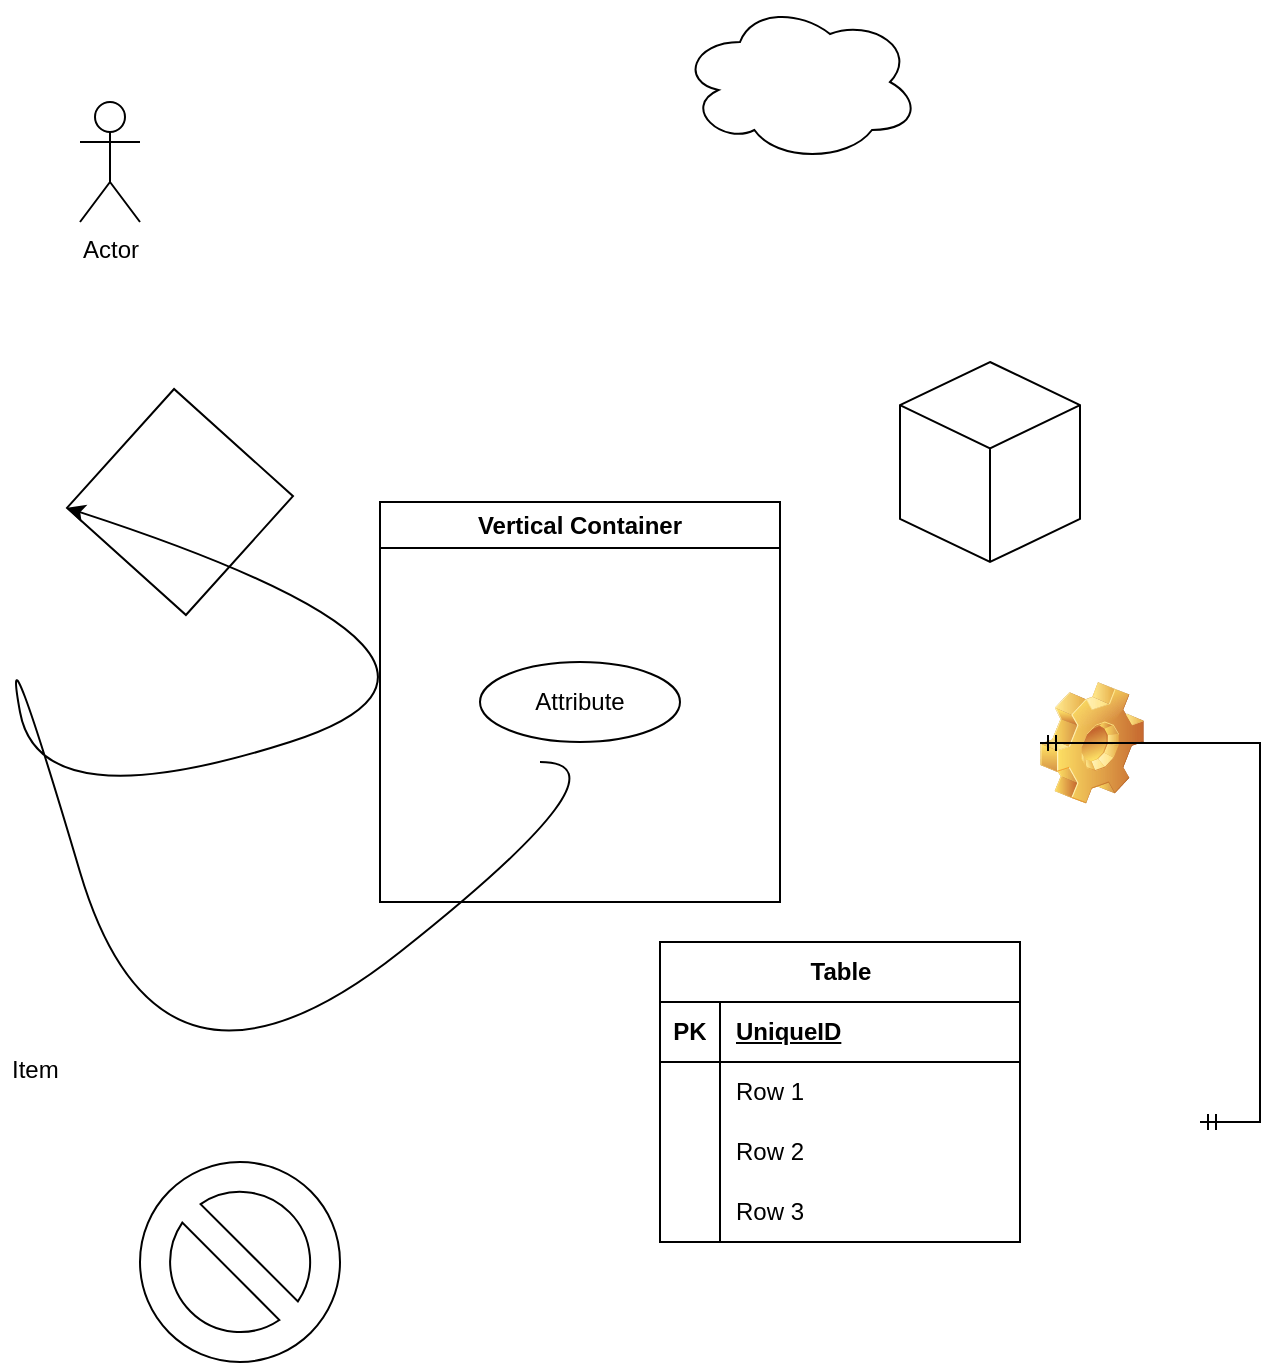 <mxfile version="24.7.17">
  <diagram name="Page-1" id="wzti63mvt60kXAWCnFNx">
    <mxGraphModel dx="1426" dy="757" grid="1" gridSize="10" guides="1" tooltips="1" connect="1" arrows="1" fold="1" page="1" pageScale="1" pageWidth="850" pageHeight="1100" math="0" shadow="0">
      <root>
        <mxCell id="0" />
        <mxCell id="1" parent="0" />
        <mxCell id="iV19Ai4AKjCp-YtQBU-R-1" value="" style="whiteSpace=wrap;html=1;aspect=fixed;rotation=42;" vertex="1" parent="1">
          <mxGeometry x="180" y="250" width="80" height="80" as="geometry" />
        </mxCell>
        <mxCell id="iV19Ai4AKjCp-YtQBU-R-2" value="" style="ellipse;shape=cloud;whiteSpace=wrap;html=1;" vertex="1" parent="1">
          <mxGeometry x="470" y="40" width="120" height="80" as="geometry" />
        </mxCell>
        <mxCell id="iV19Ai4AKjCp-YtQBU-R-3" value="" style="curved=1;endArrow=classic;html=1;rounded=0;entryX=0;entryY=1;entryDx=0;entryDy=0;" edge="1" parent="1" target="iV19Ai4AKjCp-YtQBU-R-1">
          <mxGeometry width="50" height="50" relative="1" as="geometry">
            <mxPoint x="400" y="420" as="sourcePoint" />
            <mxPoint x="450" y="370" as="targetPoint" />
            <Array as="points">
              <mxPoint x="450" y="420" />
              <mxPoint x="210" y="610" />
              <mxPoint x="130" y="340" />
              <mxPoint x="150" y="450" />
              <mxPoint x="400" y="370" />
            </Array>
          </mxGeometry>
        </mxCell>
        <mxCell id="iV19Ai4AKjCp-YtQBU-R-4" value="" style="html=1;whiteSpace=wrap;shape=isoCube2;backgroundOutline=1;isoAngle=15;" vertex="1" parent="1">
          <mxGeometry x="580" y="220" width="90" height="100" as="geometry" />
        </mxCell>
        <mxCell id="iV19Ai4AKjCp-YtQBU-R-5" value="Vertical Container" style="swimlane;whiteSpace=wrap;html=1;" vertex="1" parent="1">
          <mxGeometry x="320" y="290" width="200" height="200" as="geometry" />
        </mxCell>
        <mxCell id="iV19Ai4AKjCp-YtQBU-R-6" value="Actor" style="shape=umlActor;verticalLabelPosition=bottom;verticalAlign=top;html=1;outlineConnect=0;" vertex="1" parent="1">
          <mxGeometry x="170" y="90" width="30" height="60" as="geometry" />
        </mxCell>
        <mxCell id="iV19Ai4AKjCp-YtQBU-R-7" value="" style="shape=image;html=1;verticalLabelPosition=bottom;verticalAlign=top;imageAspect=1;aspect=fixed;image=img/clipart/Gear_128x128.png" vertex="1" parent="1">
          <mxGeometry x="650" y="380" width="52" height="61" as="geometry" />
        </mxCell>
        <mxCell id="iV19Ai4AKjCp-YtQBU-R-8" value="Attribute" style="ellipse;whiteSpace=wrap;html=1;align=center;" vertex="1" parent="1">
          <mxGeometry x="370" y="370" width="100" height="40" as="geometry" />
        </mxCell>
        <mxCell id="iV19Ai4AKjCp-YtQBU-R-9" value="Item" style="text;strokeColor=none;fillColor=none;spacingLeft=4;spacingRight=4;overflow=hidden;rotatable=0;points=[[0,0.5],[1,0.5]];portConstraint=eastwest;fontSize=12;whiteSpace=wrap;html=1;" vertex="1" parent="1">
          <mxGeometry x="130" y="560" width="40" height="30" as="geometry" />
        </mxCell>
        <mxCell id="iV19Ai4AKjCp-YtQBU-R-10" value="Table" style="shape=table;startSize=30;container=1;collapsible=1;childLayout=tableLayout;fixedRows=1;rowLines=0;fontStyle=1;align=center;resizeLast=1;html=1;" vertex="1" parent="1">
          <mxGeometry x="460" y="510" width="180" height="150" as="geometry" />
        </mxCell>
        <mxCell id="iV19Ai4AKjCp-YtQBU-R-11" value="" style="shape=tableRow;horizontal=0;startSize=0;swimlaneHead=0;swimlaneBody=0;fillColor=none;collapsible=0;dropTarget=0;points=[[0,0.5],[1,0.5]];portConstraint=eastwest;top=0;left=0;right=0;bottom=1;" vertex="1" parent="iV19Ai4AKjCp-YtQBU-R-10">
          <mxGeometry y="30" width="180" height="30" as="geometry" />
        </mxCell>
        <mxCell id="iV19Ai4AKjCp-YtQBU-R-12" value="PK" style="shape=partialRectangle;connectable=0;fillColor=none;top=0;left=0;bottom=0;right=0;fontStyle=1;overflow=hidden;whiteSpace=wrap;html=1;" vertex="1" parent="iV19Ai4AKjCp-YtQBU-R-11">
          <mxGeometry width="30" height="30" as="geometry">
            <mxRectangle width="30" height="30" as="alternateBounds" />
          </mxGeometry>
        </mxCell>
        <mxCell id="iV19Ai4AKjCp-YtQBU-R-13" value="UniqueID" style="shape=partialRectangle;connectable=0;fillColor=none;top=0;left=0;bottom=0;right=0;align=left;spacingLeft=6;fontStyle=5;overflow=hidden;whiteSpace=wrap;html=1;" vertex="1" parent="iV19Ai4AKjCp-YtQBU-R-11">
          <mxGeometry x="30" width="150" height="30" as="geometry">
            <mxRectangle width="150" height="30" as="alternateBounds" />
          </mxGeometry>
        </mxCell>
        <mxCell id="iV19Ai4AKjCp-YtQBU-R-14" value="" style="shape=tableRow;horizontal=0;startSize=0;swimlaneHead=0;swimlaneBody=0;fillColor=none;collapsible=0;dropTarget=0;points=[[0,0.5],[1,0.5]];portConstraint=eastwest;top=0;left=0;right=0;bottom=0;" vertex="1" parent="iV19Ai4AKjCp-YtQBU-R-10">
          <mxGeometry y="60" width="180" height="30" as="geometry" />
        </mxCell>
        <mxCell id="iV19Ai4AKjCp-YtQBU-R-15" value="" style="shape=partialRectangle;connectable=0;fillColor=none;top=0;left=0;bottom=0;right=0;editable=1;overflow=hidden;whiteSpace=wrap;html=1;" vertex="1" parent="iV19Ai4AKjCp-YtQBU-R-14">
          <mxGeometry width="30" height="30" as="geometry">
            <mxRectangle width="30" height="30" as="alternateBounds" />
          </mxGeometry>
        </mxCell>
        <mxCell id="iV19Ai4AKjCp-YtQBU-R-16" value="Row 1" style="shape=partialRectangle;connectable=0;fillColor=none;top=0;left=0;bottom=0;right=0;align=left;spacingLeft=6;overflow=hidden;whiteSpace=wrap;html=1;" vertex="1" parent="iV19Ai4AKjCp-YtQBU-R-14">
          <mxGeometry x="30" width="150" height="30" as="geometry">
            <mxRectangle width="150" height="30" as="alternateBounds" />
          </mxGeometry>
        </mxCell>
        <mxCell id="iV19Ai4AKjCp-YtQBU-R-17" value="" style="shape=tableRow;horizontal=0;startSize=0;swimlaneHead=0;swimlaneBody=0;fillColor=none;collapsible=0;dropTarget=0;points=[[0,0.5],[1,0.5]];portConstraint=eastwest;top=0;left=0;right=0;bottom=0;" vertex="1" parent="iV19Ai4AKjCp-YtQBU-R-10">
          <mxGeometry y="90" width="180" height="30" as="geometry" />
        </mxCell>
        <mxCell id="iV19Ai4AKjCp-YtQBU-R-18" value="" style="shape=partialRectangle;connectable=0;fillColor=none;top=0;left=0;bottom=0;right=0;editable=1;overflow=hidden;whiteSpace=wrap;html=1;" vertex="1" parent="iV19Ai4AKjCp-YtQBU-R-17">
          <mxGeometry width="30" height="30" as="geometry">
            <mxRectangle width="30" height="30" as="alternateBounds" />
          </mxGeometry>
        </mxCell>
        <mxCell id="iV19Ai4AKjCp-YtQBU-R-19" value="Row 2" style="shape=partialRectangle;connectable=0;fillColor=none;top=0;left=0;bottom=0;right=0;align=left;spacingLeft=6;overflow=hidden;whiteSpace=wrap;html=1;" vertex="1" parent="iV19Ai4AKjCp-YtQBU-R-17">
          <mxGeometry x="30" width="150" height="30" as="geometry">
            <mxRectangle width="150" height="30" as="alternateBounds" />
          </mxGeometry>
        </mxCell>
        <mxCell id="iV19Ai4AKjCp-YtQBU-R-20" value="" style="shape=tableRow;horizontal=0;startSize=0;swimlaneHead=0;swimlaneBody=0;fillColor=none;collapsible=0;dropTarget=0;points=[[0,0.5],[1,0.5]];portConstraint=eastwest;top=0;left=0;right=0;bottom=0;" vertex="1" parent="iV19Ai4AKjCp-YtQBU-R-10">
          <mxGeometry y="120" width="180" height="30" as="geometry" />
        </mxCell>
        <mxCell id="iV19Ai4AKjCp-YtQBU-R-21" value="" style="shape=partialRectangle;connectable=0;fillColor=none;top=0;left=0;bottom=0;right=0;editable=1;overflow=hidden;whiteSpace=wrap;html=1;" vertex="1" parent="iV19Ai4AKjCp-YtQBU-R-20">
          <mxGeometry width="30" height="30" as="geometry">
            <mxRectangle width="30" height="30" as="alternateBounds" />
          </mxGeometry>
        </mxCell>
        <mxCell id="iV19Ai4AKjCp-YtQBU-R-22" value="Row 3" style="shape=partialRectangle;connectable=0;fillColor=none;top=0;left=0;bottom=0;right=0;align=left;spacingLeft=6;overflow=hidden;whiteSpace=wrap;html=1;" vertex="1" parent="iV19Ai4AKjCp-YtQBU-R-20">
          <mxGeometry x="30" width="150" height="30" as="geometry">
            <mxRectangle width="150" height="30" as="alternateBounds" />
          </mxGeometry>
        </mxCell>
        <mxCell id="iV19Ai4AKjCp-YtQBU-R-23" value="" style="edgeStyle=entityRelationEdgeStyle;fontSize=12;html=1;endArrow=ERmandOne;startArrow=ERmandOne;rounded=0;entryX=0;entryY=0.5;entryDx=0;entryDy=0;" edge="1" parent="1" target="iV19Ai4AKjCp-YtQBU-R-7">
          <mxGeometry width="100" height="100" relative="1" as="geometry">
            <mxPoint x="730" y="600" as="sourcePoint" />
            <mxPoint x="470" y="340" as="targetPoint" />
          </mxGeometry>
        </mxCell>
        <mxCell id="iV19Ai4AKjCp-YtQBU-R-24" value="" style="verticalLabelPosition=bottom;verticalAlign=top;html=1;shape=mxgraph.basic.no_symbol" vertex="1" parent="1">
          <mxGeometry x="200" y="620" width="100" height="100" as="geometry" />
        </mxCell>
      </root>
    </mxGraphModel>
  </diagram>
</mxfile>
